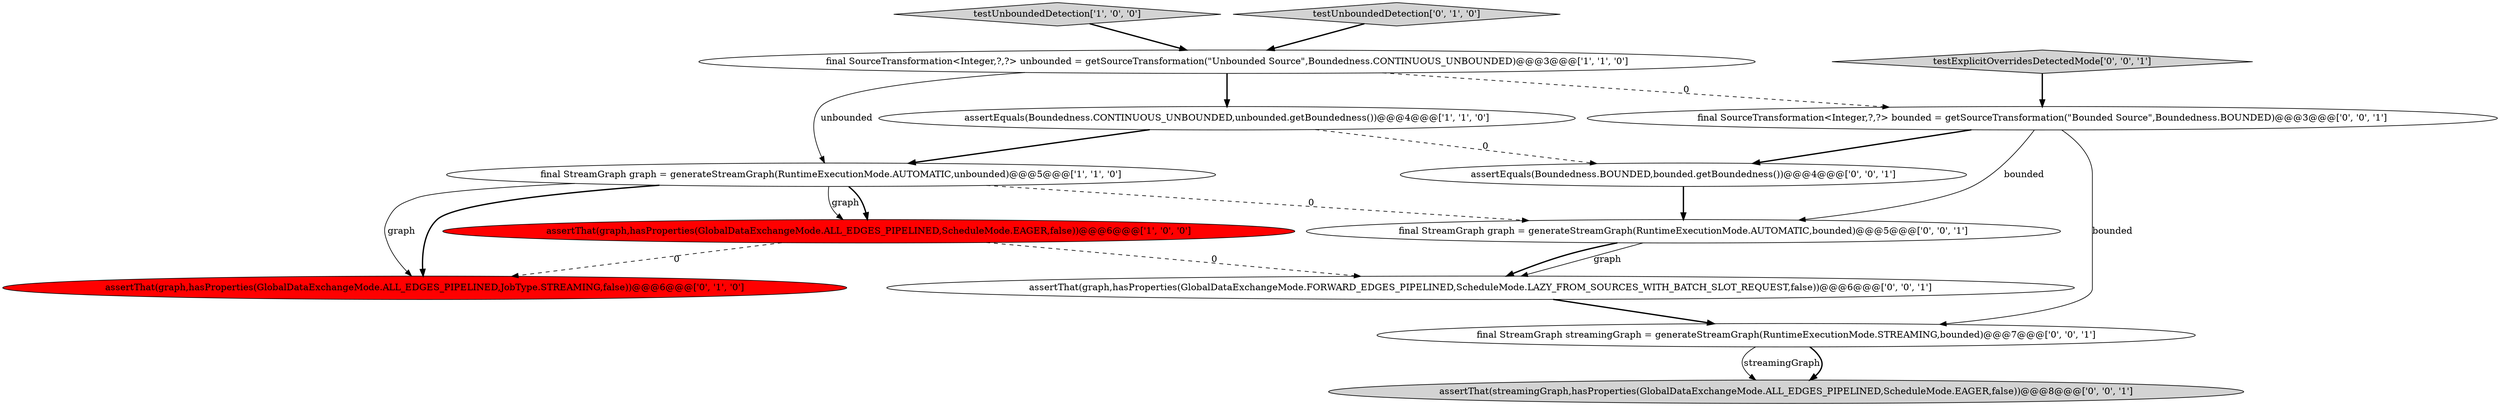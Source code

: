 digraph {
0 [style = filled, label = "testUnboundedDetection['1', '0', '0']", fillcolor = lightgray, shape = diamond image = "AAA0AAABBB1BBB"];
9 [style = filled, label = "assertThat(graph,hasProperties(GlobalDataExchangeMode.FORWARD_EDGES_PIPELINED,ScheduleMode.LAZY_FROM_SOURCES_WITH_BATCH_SLOT_REQUEST,false))@@@6@@@['0', '0', '1']", fillcolor = white, shape = ellipse image = "AAA0AAABBB3BBB"];
13 [style = filled, label = "final SourceTransformation<Integer,?,?> bounded = getSourceTransformation(\"Bounded Source\",Boundedness.BOUNDED)@@@3@@@['0', '0', '1']", fillcolor = white, shape = ellipse image = "AAA0AAABBB3BBB"];
8 [style = filled, label = "final StreamGraph graph = generateStreamGraph(RuntimeExecutionMode.AUTOMATIC,bounded)@@@5@@@['0', '0', '1']", fillcolor = white, shape = ellipse image = "AAA0AAABBB3BBB"];
4 [style = filled, label = "final StreamGraph graph = generateStreamGraph(RuntimeExecutionMode.AUTOMATIC,unbounded)@@@5@@@['1', '1', '0']", fillcolor = white, shape = ellipse image = "AAA0AAABBB1BBB"];
1 [style = filled, label = "assertThat(graph,hasProperties(GlobalDataExchangeMode.ALL_EDGES_PIPELINED,ScheduleMode.EAGER,false))@@@6@@@['1', '0', '0']", fillcolor = red, shape = ellipse image = "AAA1AAABBB1BBB"];
3 [style = filled, label = "assertEquals(Boundedness.CONTINUOUS_UNBOUNDED,unbounded.getBoundedness())@@@4@@@['1', '1', '0']", fillcolor = white, shape = ellipse image = "AAA0AAABBB1BBB"];
11 [style = filled, label = "assertThat(streamingGraph,hasProperties(GlobalDataExchangeMode.ALL_EDGES_PIPELINED,ScheduleMode.EAGER,false))@@@8@@@['0', '0', '1']", fillcolor = lightgray, shape = ellipse image = "AAA0AAABBB3BBB"];
10 [style = filled, label = "final StreamGraph streamingGraph = generateStreamGraph(RuntimeExecutionMode.STREAMING,bounded)@@@7@@@['0', '0', '1']", fillcolor = white, shape = ellipse image = "AAA0AAABBB3BBB"];
5 [style = filled, label = "assertThat(graph,hasProperties(GlobalDataExchangeMode.ALL_EDGES_PIPELINED,JobType.STREAMING,false))@@@6@@@['0', '1', '0']", fillcolor = red, shape = ellipse image = "AAA1AAABBB2BBB"];
7 [style = filled, label = "testExplicitOverridesDetectedMode['0', '0', '1']", fillcolor = lightgray, shape = diamond image = "AAA0AAABBB3BBB"];
2 [style = filled, label = "final SourceTransformation<Integer,?,?> unbounded = getSourceTransformation(\"Unbounded Source\",Boundedness.CONTINUOUS_UNBOUNDED)@@@3@@@['1', '1', '0']", fillcolor = white, shape = ellipse image = "AAA0AAABBB1BBB"];
12 [style = filled, label = "assertEquals(Boundedness.BOUNDED,bounded.getBoundedness())@@@4@@@['0', '0', '1']", fillcolor = white, shape = ellipse image = "AAA0AAABBB3BBB"];
6 [style = filled, label = "testUnboundedDetection['0', '1', '0']", fillcolor = lightgray, shape = diamond image = "AAA0AAABBB2BBB"];
7->13 [style = bold, label=""];
1->5 [style = dashed, label="0"];
4->5 [style = solid, label="graph"];
2->3 [style = bold, label=""];
0->2 [style = bold, label=""];
1->9 [style = dashed, label="0"];
9->10 [style = bold, label=""];
8->9 [style = solid, label="graph"];
13->8 [style = solid, label="bounded"];
3->4 [style = bold, label=""];
4->1 [style = solid, label="graph"];
6->2 [style = bold, label=""];
10->11 [style = solid, label="streamingGraph"];
2->4 [style = solid, label="unbounded"];
13->12 [style = bold, label=""];
3->12 [style = dashed, label="0"];
12->8 [style = bold, label=""];
2->13 [style = dashed, label="0"];
4->8 [style = dashed, label="0"];
8->9 [style = bold, label=""];
13->10 [style = solid, label="bounded"];
4->1 [style = bold, label=""];
4->5 [style = bold, label=""];
10->11 [style = bold, label=""];
}
